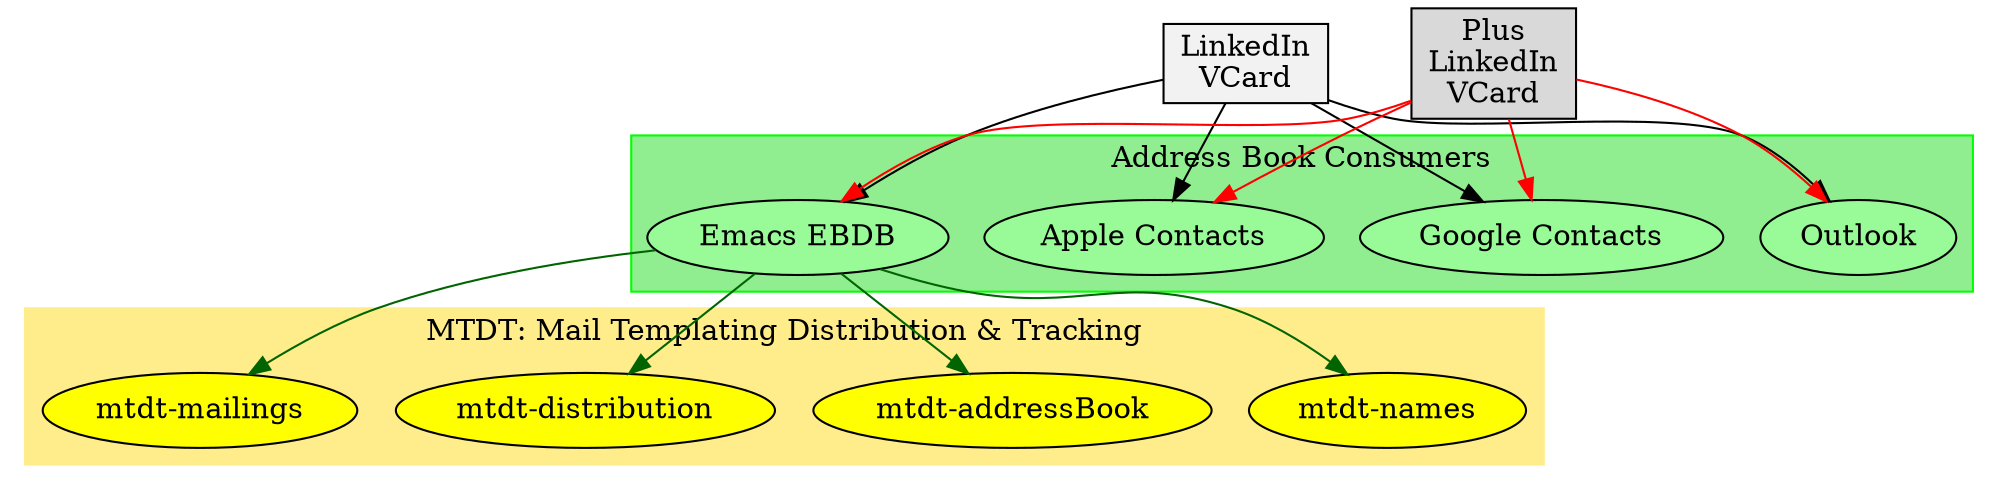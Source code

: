 digraph {
	graph [bb="0,0,949,227"];
	node [label="\N"];
	subgraph cluster_consumers {
		graph [bb="297,91,941,166",
			color=green,
			fillcolor=lightgreen,
			label="Address Book Consumers",
			lheight=0.21,
			lp="619,154.5",
			lwidth=2.54,
			style=filled
		];
		Outlook	[fillcolor=palegreen,
			height=0.5,
			pos="886,117",
			style=filled,
			width=1.2999];
		GoogleContacts	[fillcolor=palegreen,
			height=0.5,
			label="Google Contacts",
			pos="734,117",
			style=filled,
			width=2.4192];
		AppleContacts	[fillcolor=palegreen,
			height=0.5,
			label="Apple Contacts",
			pos="548,117",
			style=filled,
			width=2.2567];
		ebdb	[fillcolor=palegreen,
			height=0.5,
			label="Emacs EBDB",
			pos="377,117",
			style=filled,
			width=2.004];
	}
	subgraph cluster_mtdt {
		graph [bb="8,8,734,83",
			color=lightgoldenrod1,
			label="MTDT: Mail Templating Distribution & Tracking",
			lheight=0.21,
			lp="371,71.5",
			lwidth=4.78,
			style=filled
		];
		"mtdt-names"	[fillcolor=yellow,
			height=0.5,
			pos="660,34",
			style=filled,
			width=1.8415];
		"mtdt-addressBook"	[fillcolor=yellow,
			height=0.5,
			pos="480,34",
			style=filled,
			width=2.6539];
		"mtdt-distribution"	[fillcolor=yellow,
			height=0.5,
			pos="275,34",
			style=filled,
			width=2.5276];
		"mtdt-mailings"	[fillcolor=yellow,
			height=0.5,
			pos="91,34",
			style=filled,
			width=2.0943];
	}
	VCard	[fillcolor=gray95,
		height=0.52778,
		label="LinkedIn
VCard",
		pos="592,200.5",
		shape=box,
		style=filled,
		width=1.0972];
	VCard -> Outlook	[pos="e,872.19,134.56 631.59,182.94 641.67,179.38 652.6,176.07 663,174 699.44,166.75 795.47,179.72 830,166 843.15,160.78 855.37,151.12 \
865.03,141.84"];
	VCard -> GoogleContacts	[pos="e,705.94,134.1 623.51,181.41 645.3,168.91 674.35,152.23 697.2,139.12"];
	VCard -> AppleContacts	[pos="e,557.14,134.92 582.23,181.41 576.26,170.35 568.53,156.02 561.92,143.79"];
	VCard -> ebdb	[pos="e,400.15,134.18 552.34,192.73 525.16,187.33 488.61,178.58 458,166 440.97,159 423.25,148.87 408.74,139.72"];
	VCardPlus	[fillcolor=gray85,
		height=0.73611,
		label="Plus
LinkedIn
VCard",
		pos="711,200.5",
		shape=box,
		style=filled,
		width=1.0972];
	VCardPlus -> Outlook	[color=red,
		pos="e,870.74,134.34 750.68,192.83 774.63,187.73 805.21,179.27 830,166 841.99,159.58 853.68,150.22 863.24,141.47"];
	VCardPlus -> GoogleContacts	[color=red,
		pos="e,729.16,135.13 718.28,173.71 720.86,164.56 723.77,154.25 726.38,145"];
	VCardPlus -> AppleContacts	[color=red,
		pos="e,576.95,134.01 671.39,181.85 660.51,176.85 648.75,171.32 638,166 620.76,157.46 601.94,147.52 585.98,138.9"];
	VCardPlus -> ebdb	[color=red,
		pos="e,397.98,134.38 671.26,182.65 661.52,179.19 651.02,176 641,174 601.08,166.05 497.01,177.61 458,166 439.71,160.55 421.25,150.09 406.58,\
140.32"];
	ebdb -> "mtdt-names"	[color=darkgreen,
		pos="e,640.74,51.254 416.5,101.76 429.55,97.611 444.25,93.519 458,91 513.63,80.811 531.25,100.58 585,83 601.99,77.441 618.94,67.107 632.42,\
57.447"];
	ebdb -> "mtdt-addressBook"	[color=darkgreen,
		pos="e,458.83,51.645 397.84,99.608 413.1,87.611 434,71.176 450.9,57.884"];
	ebdb -> "mtdt-distribution"	[color=darkgreen,
		pos="e,295.96,51.645 356.36,99.608 341.25,87.611 320.55,71.176 303.82,57.884"];
	ebdb -> "mtdt-mailings"	[color=darkgreen,
		pos="e,114.16,51.259 308.62,110.95 268.77,106.51 218.04,98.251 175,83 156.74,76.528 137.88,66.142 122.66,56.684"];
}
